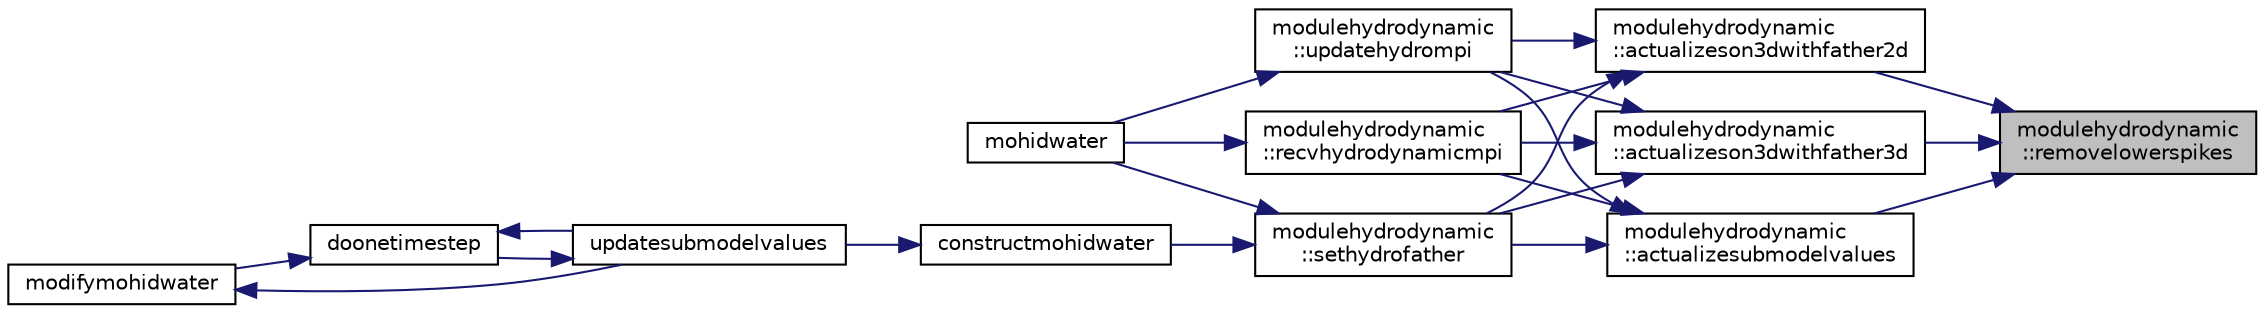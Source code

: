 digraph "modulehydrodynamic::removelowerspikes"
{
 // LATEX_PDF_SIZE
  edge [fontname="Helvetica",fontsize="10",labelfontname="Helvetica",labelfontsize="10"];
  node [fontname="Helvetica",fontsize="10",shape=record];
  rankdir="RL";
  Node1 [label="modulehydrodynamic\l::removelowerspikes",height=0.2,width=0.4,color="black", fillcolor="grey75", style="filled", fontcolor="black",tooltip=" "];
  Node1 -> Node2 [dir="back",color="midnightblue",fontsize="10",style="solid"];
  Node2 [label="modulehydrodynamic\l::actualizeson3dwithfather2d",height=0.2,width=0.4,color="black", fillcolor="white", style="filled",URL="$namespacemodulehydrodynamic.html#a22559e3146696632ddf4733faac3f167",tooltip=" "];
  Node2 -> Node3 [dir="back",color="midnightblue",fontsize="10",style="solid"];
  Node3 [label="modulehydrodynamic\l::recvhydrodynamicmpi",height=0.2,width=0.4,color="black", fillcolor="white", style="filled",URL="$namespacemodulehydrodynamic.html#a7093ab7e0b48d35daf4c523567c57d5a",tooltip=" "];
  Node3 -> Node4 [dir="back",color="midnightblue",fontsize="10",style="solid"];
  Node4 [label="mohidwater",height=0.2,width=0.4,color="black", fillcolor="white", style="filled",URL="$_main_8_f90.html#a22cacab418d9e36dcaa8c3aef44b4185",tooltip=" "];
  Node2 -> Node5 [dir="back",color="midnightblue",fontsize="10",style="solid"];
  Node5 [label="modulehydrodynamic\l::sethydrofather",height=0.2,width=0.4,color="black", fillcolor="white", style="filled",URL="$namespacemodulehydrodynamic.html#abc9bf4137583800ad278abc052b5de37",tooltip=" "];
  Node5 -> Node6 [dir="back",color="midnightblue",fontsize="10",style="solid"];
  Node6 [label="constructmohidwater",height=0.2,width=0.4,color="black", fillcolor="white", style="filled",URL="$_main_8_f90.html#abc6cfc7bca3f0c4dda032a34b9690319",tooltip=" "];
  Node6 -> Node7 [dir="back",color="midnightblue",fontsize="10",style="solid"];
  Node7 [label="updatesubmodelvalues",height=0.2,width=0.4,color="black", fillcolor="white", style="filled",URL="$_main_8_f90.html#a4c5ecbd810307fa557d4b4e6719c7fd1",tooltip=" "];
  Node7 -> Node8 [dir="back",color="midnightblue",fontsize="10",style="solid"];
  Node8 [label="doonetimestep",height=0.2,width=0.4,color="black", fillcolor="white", style="filled",URL="$_main_8_f90.html#a5a877f32d8c35a58c7bd824a65b07dba",tooltip=" "];
  Node8 -> Node9 [dir="back",color="midnightblue",fontsize="10",style="solid"];
  Node9 [label="modifymohidwater",height=0.2,width=0.4,color="black", fillcolor="white", style="filled",URL="$_main_8_f90.html#a98b6185e00bdaa093569c6645482e68b",tooltip=" "];
  Node9 -> Node7 [dir="back",color="midnightblue",fontsize="10",style="solid"];
  Node8 -> Node7 [dir="back",color="midnightblue",fontsize="10",style="solid"];
  Node5 -> Node4 [dir="back",color="midnightblue",fontsize="10",style="solid"];
  Node2 -> Node10 [dir="back",color="midnightblue",fontsize="10",style="solid"];
  Node10 [label="modulehydrodynamic\l::updatehydrompi",height=0.2,width=0.4,color="black", fillcolor="white", style="filled",URL="$namespacemodulehydrodynamic.html#a0b6a544e894ede118ad20bf00d80fa39",tooltip=" "];
  Node10 -> Node4 [dir="back",color="midnightblue",fontsize="10",style="solid"];
  Node1 -> Node11 [dir="back",color="midnightblue",fontsize="10",style="solid"];
  Node11 [label="modulehydrodynamic\l::actualizeson3dwithfather3d",height=0.2,width=0.4,color="black", fillcolor="white", style="filled",URL="$namespacemodulehydrodynamic.html#af75db98fe37a03b0a927c6e2799e2b13",tooltip=" "];
  Node11 -> Node3 [dir="back",color="midnightblue",fontsize="10",style="solid"];
  Node11 -> Node5 [dir="back",color="midnightblue",fontsize="10",style="solid"];
  Node11 -> Node10 [dir="back",color="midnightblue",fontsize="10",style="solid"];
  Node1 -> Node12 [dir="back",color="midnightblue",fontsize="10",style="solid"];
  Node12 [label="modulehydrodynamic\l::actualizesubmodelvalues",height=0.2,width=0.4,color="black", fillcolor="white", style="filled",URL="$namespacemodulehydrodynamic.html#a6c99419ab0bd5db0c25f899c10d86020",tooltip=" "];
  Node12 -> Node3 [dir="back",color="midnightblue",fontsize="10",style="solid"];
  Node12 -> Node5 [dir="back",color="midnightblue",fontsize="10",style="solid"];
  Node12 -> Node10 [dir="back",color="midnightblue",fontsize="10",style="solid"];
}

